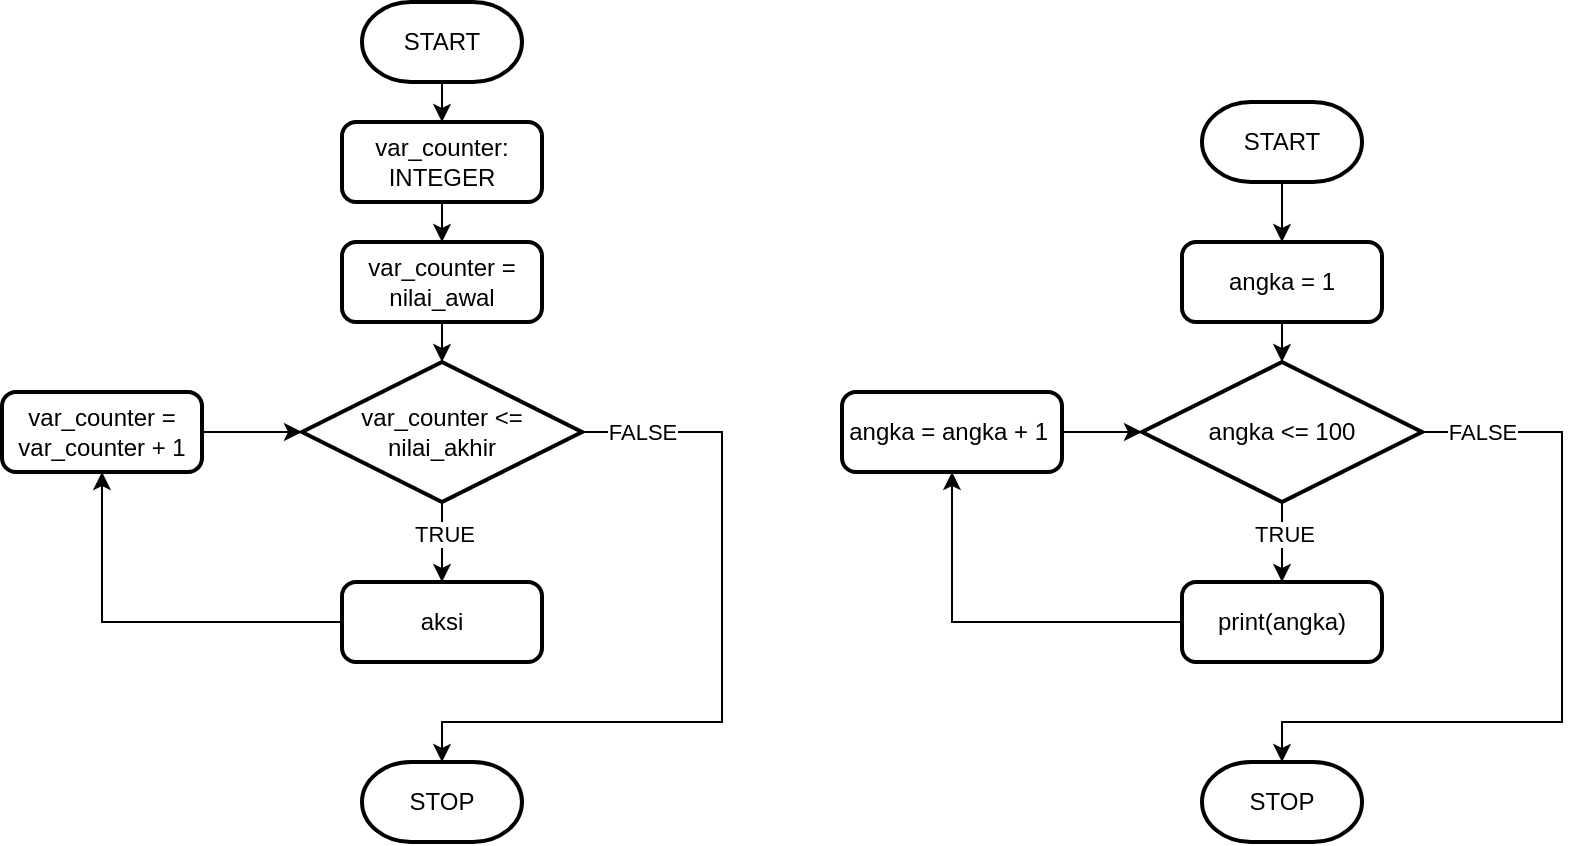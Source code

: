 <mxfile version="21.5.0" type="device">
  <diagram name="Page-1" id="3HdvslZvVY760rjLvyFB">
    <mxGraphModel dx="387" dy="487" grid="1" gridSize="10" guides="1" tooltips="1" connect="1" arrows="1" fold="1" page="1" pageScale="1" pageWidth="850" pageHeight="1100" math="0" shadow="0">
      <root>
        <mxCell id="0" />
        <mxCell id="1" parent="0" />
        <mxCell id="ESH_dU3Pyj4y2IAr0BKY-1" style="edgeStyle=orthogonalEdgeStyle;rounded=0;orthogonalLoop=1;jettySize=auto;html=1;exitX=0.5;exitY=1;exitDx=0;exitDy=0;exitPerimeter=0;entryX=0.5;entryY=0;entryDx=0;entryDy=0;" edge="1" parent="1" source="ESH_dU3Pyj4y2IAr0BKY-2" target="ESH_dU3Pyj4y2IAr0BKY-4">
          <mxGeometry relative="1" as="geometry" />
        </mxCell>
        <mxCell id="ESH_dU3Pyj4y2IAr0BKY-2" value="START" style="strokeWidth=2;html=1;shape=mxgraph.flowchart.terminator;whiteSpace=wrap;" vertex="1" parent="1">
          <mxGeometry x="240" y="140" width="80" height="40" as="geometry" />
        </mxCell>
        <mxCell id="ESH_dU3Pyj4y2IAr0BKY-3" style="edgeStyle=orthogonalEdgeStyle;rounded=0;orthogonalLoop=1;jettySize=auto;html=1;exitX=0.5;exitY=1;exitDx=0;exitDy=0;entryX=0.5;entryY=0;entryDx=0;entryDy=0;" edge="1" parent="1" source="ESH_dU3Pyj4y2IAr0BKY-4" target="ESH_dU3Pyj4y2IAr0BKY-6">
          <mxGeometry relative="1" as="geometry" />
        </mxCell>
        <mxCell id="ESH_dU3Pyj4y2IAr0BKY-4" value="var_counter: INTEGER" style="rounded=1;whiteSpace=wrap;html=1;absoluteArcSize=1;arcSize=14;strokeWidth=2;" vertex="1" parent="1">
          <mxGeometry x="230" y="200" width="100" height="40" as="geometry" />
        </mxCell>
        <mxCell id="ESH_dU3Pyj4y2IAr0BKY-5" style="edgeStyle=orthogonalEdgeStyle;rounded=0;orthogonalLoop=1;jettySize=auto;html=1;exitX=0.5;exitY=1;exitDx=0;exitDy=0;entryX=0.5;entryY=0;entryDx=0;entryDy=0;entryPerimeter=0;" edge="1" parent="1" source="ESH_dU3Pyj4y2IAr0BKY-6" target="ESH_dU3Pyj4y2IAr0BKY-10">
          <mxGeometry relative="1" as="geometry" />
        </mxCell>
        <mxCell id="ESH_dU3Pyj4y2IAr0BKY-6" value="var_counter = nilai_awal" style="rounded=1;whiteSpace=wrap;html=1;absoluteArcSize=1;arcSize=14;strokeWidth=2;" vertex="1" parent="1">
          <mxGeometry x="230" y="260" width="100" height="40" as="geometry" />
        </mxCell>
        <mxCell id="ESH_dU3Pyj4y2IAr0BKY-7" style="edgeStyle=orthogonalEdgeStyle;rounded=0;orthogonalLoop=1;jettySize=auto;html=1;exitX=0.5;exitY=1;exitDx=0;exitDy=0;exitPerimeter=0;entryX=0.5;entryY=0;entryDx=0;entryDy=0;" edge="1" parent="1" source="ESH_dU3Pyj4y2IAr0BKY-10" target="ESH_dU3Pyj4y2IAr0BKY-12">
          <mxGeometry relative="1" as="geometry" />
        </mxCell>
        <mxCell id="ESH_dU3Pyj4y2IAr0BKY-8" value="TRUE" style="edgeLabel;html=1;align=center;verticalAlign=middle;resizable=0;points=[];" vertex="1" connectable="0" parent="ESH_dU3Pyj4y2IAr0BKY-7">
          <mxGeometry x="-0.229" y="1" relative="1" as="geometry">
            <mxPoint as="offset" />
          </mxGeometry>
        </mxCell>
        <mxCell id="ESH_dU3Pyj4y2IAr0BKY-9" style="edgeStyle=orthogonalEdgeStyle;rounded=0;orthogonalLoop=1;jettySize=auto;html=1;exitX=1;exitY=0.5;exitDx=0;exitDy=0;exitPerimeter=0;entryX=0.5;entryY=0;entryDx=0;entryDy=0;entryPerimeter=0;" edge="1" parent="1" source="ESH_dU3Pyj4y2IAr0BKY-10" target="ESH_dU3Pyj4y2IAr0BKY-15">
          <mxGeometry relative="1" as="geometry">
            <mxPoint x="380" y="520" as="targetPoint" />
            <Array as="points">
              <mxPoint x="420" y="355" />
              <mxPoint x="420" y="500" />
              <mxPoint x="280" y="500" />
            </Array>
          </mxGeometry>
        </mxCell>
        <mxCell id="ESH_dU3Pyj4y2IAr0BKY-16" value="FALSE" style="edgeLabel;html=1;align=center;verticalAlign=middle;resizable=0;points=[];" vertex="1" connectable="0" parent="ESH_dU3Pyj4y2IAr0BKY-9">
          <mxGeometry x="-0.868" y="1" relative="1" as="geometry">
            <mxPoint x="5" y="1" as="offset" />
          </mxGeometry>
        </mxCell>
        <mxCell id="ESH_dU3Pyj4y2IAr0BKY-10" value="var_counter &amp;lt;= nilai_akhir" style="strokeWidth=2;html=1;shape=mxgraph.flowchart.decision;whiteSpace=wrap;" vertex="1" parent="1">
          <mxGeometry x="210" y="320" width="140" height="70" as="geometry" />
        </mxCell>
        <mxCell id="ESH_dU3Pyj4y2IAr0BKY-11" style="edgeStyle=orthogonalEdgeStyle;rounded=0;orthogonalLoop=1;jettySize=auto;html=1;exitX=0;exitY=0.5;exitDx=0;exitDy=0;entryX=0.5;entryY=1;entryDx=0;entryDy=0;" edge="1" parent="1" source="ESH_dU3Pyj4y2IAr0BKY-12" target="ESH_dU3Pyj4y2IAr0BKY-14">
          <mxGeometry relative="1" as="geometry" />
        </mxCell>
        <mxCell id="ESH_dU3Pyj4y2IAr0BKY-12" value="aksi" style="rounded=1;whiteSpace=wrap;html=1;absoluteArcSize=1;arcSize=14;strokeWidth=2;" vertex="1" parent="1">
          <mxGeometry x="230" y="430" width="100" height="40" as="geometry" />
        </mxCell>
        <mxCell id="ESH_dU3Pyj4y2IAr0BKY-13" style="edgeStyle=orthogonalEdgeStyle;rounded=0;orthogonalLoop=1;jettySize=auto;html=1;exitX=1;exitY=0.5;exitDx=0;exitDy=0;entryX=0;entryY=0.5;entryDx=0;entryDy=0;entryPerimeter=0;" edge="1" parent="1" source="ESH_dU3Pyj4y2IAr0BKY-14" target="ESH_dU3Pyj4y2IAr0BKY-10">
          <mxGeometry relative="1" as="geometry" />
        </mxCell>
        <mxCell id="ESH_dU3Pyj4y2IAr0BKY-14" value="var_counter = var_counter + 1" style="rounded=1;whiteSpace=wrap;html=1;absoluteArcSize=1;arcSize=14;strokeWidth=2;" vertex="1" parent="1">
          <mxGeometry x="60" y="335" width="100" height="40" as="geometry" />
        </mxCell>
        <mxCell id="ESH_dU3Pyj4y2IAr0BKY-15" value="STOP" style="strokeWidth=2;html=1;shape=mxgraph.flowchart.terminator;whiteSpace=wrap;" vertex="1" parent="1">
          <mxGeometry x="240" y="520" width="80" height="40" as="geometry" />
        </mxCell>
        <mxCell id="ESH_dU3Pyj4y2IAr0BKY-18" value="START" style="strokeWidth=2;html=1;shape=mxgraph.flowchart.terminator;whiteSpace=wrap;" vertex="1" parent="1">
          <mxGeometry x="660" y="190" width="80" height="40" as="geometry" />
        </mxCell>
        <mxCell id="ESH_dU3Pyj4y2IAr0BKY-19" style="edgeStyle=orthogonalEdgeStyle;rounded=0;orthogonalLoop=1;jettySize=auto;html=1;exitX=0.5;exitY=1;exitDx=0;exitDy=0;entryX=0.5;entryY=0;entryDx=0;entryDy=0;exitPerimeter=0;" edge="1" source="ESH_dU3Pyj4y2IAr0BKY-18" target="ESH_dU3Pyj4y2IAr0BKY-22" parent="1">
          <mxGeometry relative="1" as="geometry">
            <mxPoint x="700" y="240" as="sourcePoint" />
          </mxGeometry>
        </mxCell>
        <mxCell id="ESH_dU3Pyj4y2IAr0BKY-21" style="edgeStyle=orthogonalEdgeStyle;rounded=0;orthogonalLoop=1;jettySize=auto;html=1;exitX=0.5;exitY=1;exitDx=0;exitDy=0;entryX=0.5;entryY=0;entryDx=0;entryDy=0;entryPerimeter=0;" edge="1" source="ESH_dU3Pyj4y2IAr0BKY-22" target="ESH_dU3Pyj4y2IAr0BKY-27" parent="1">
          <mxGeometry relative="1" as="geometry" />
        </mxCell>
        <mxCell id="ESH_dU3Pyj4y2IAr0BKY-22" value="angka = 1" style="rounded=1;whiteSpace=wrap;html=1;absoluteArcSize=1;arcSize=14;strokeWidth=2;" vertex="1" parent="1">
          <mxGeometry x="650" y="260" width="100" height="40" as="geometry" />
        </mxCell>
        <mxCell id="ESH_dU3Pyj4y2IAr0BKY-23" style="edgeStyle=orthogonalEdgeStyle;rounded=0;orthogonalLoop=1;jettySize=auto;html=1;exitX=0.5;exitY=1;exitDx=0;exitDy=0;exitPerimeter=0;entryX=0.5;entryY=0;entryDx=0;entryDy=0;" edge="1" source="ESH_dU3Pyj4y2IAr0BKY-27" target="ESH_dU3Pyj4y2IAr0BKY-29" parent="1">
          <mxGeometry relative="1" as="geometry" />
        </mxCell>
        <mxCell id="ESH_dU3Pyj4y2IAr0BKY-24" value="TRUE" style="edgeLabel;html=1;align=center;verticalAlign=middle;resizable=0;points=[];" vertex="1" connectable="0" parent="ESH_dU3Pyj4y2IAr0BKY-23">
          <mxGeometry x="-0.229" y="1" relative="1" as="geometry">
            <mxPoint as="offset" />
          </mxGeometry>
        </mxCell>
        <mxCell id="ESH_dU3Pyj4y2IAr0BKY-25" style="edgeStyle=orthogonalEdgeStyle;rounded=0;orthogonalLoop=1;jettySize=auto;html=1;exitX=1;exitY=0.5;exitDx=0;exitDy=0;exitPerimeter=0;entryX=0.5;entryY=0;entryDx=0;entryDy=0;entryPerimeter=0;" edge="1" source="ESH_dU3Pyj4y2IAr0BKY-27" target="ESH_dU3Pyj4y2IAr0BKY-32" parent="1">
          <mxGeometry relative="1" as="geometry">
            <mxPoint x="800" y="520" as="targetPoint" />
            <Array as="points">
              <mxPoint x="840" y="355" />
              <mxPoint x="840" y="500" />
              <mxPoint x="700" y="500" />
            </Array>
          </mxGeometry>
        </mxCell>
        <mxCell id="ESH_dU3Pyj4y2IAr0BKY-26" value="FALSE" style="edgeLabel;html=1;align=center;verticalAlign=middle;resizable=0;points=[];" vertex="1" connectable="0" parent="ESH_dU3Pyj4y2IAr0BKY-25">
          <mxGeometry x="-0.868" y="1" relative="1" as="geometry">
            <mxPoint x="5" y="1" as="offset" />
          </mxGeometry>
        </mxCell>
        <mxCell id="ESH_dU3Pyj4y2IAr0BKY-27" value="angka &amp;lt;= 100" style="strokeWidth=2;html=1;shape=mxgraph.flowchart.decision;whiteSpace=wrap;" vertex="1" parent="1">
          <mxGeometry x="630" y="320" width="140" height="70" as="geometry" />
        </mxCell>
        <mxCell id="ESH_dU3Pyj4y2IAr0BKY-28" style="edgeStyle=orthogonalEdgeStyle;rounded=0;orthogonalLoop=1;jettySize=auto;html=1;exitX=0;exitY=0.5;exitDx=0;exitDy=0;entryX=0.5;entryY=1;entryDx=0;entryDy=0;" edge="1" source="ESH_dU3Pyj4y2IAr0BKY-29" target="ESH_dU3Pyj4y2IAr0BKY-31" parent="1">
          <mxGeometry relative="1" as="geometry" />
        </mxCell>
        <mxCell id="ESH_dU3Pyj4y2IAr0BKY-29" value="print(angka)" style="rounded=1;whiteSpace=wrap;html=1;absoluteArcSize=1;arcSize=14;strokeWidth=2;" vertex="1" parent="1">
          <mxGeometry x="650" y="430" width="100" height="40" as="geometry" />
        </mxCell>
        <mxCell id="ESH_dU3Pyj4y2IAr0BKY-30" style="edgeStyle=orthogonalEdgeStyle;rounded=0;orthogonalLoop=1;jettySize=auto;html=1;exitX=1;exitY=0.5;exitDx=0;exitDy=0;entryX=0;entryY=0.5;entryDx=0;entryDy=0;entryPerimeter=0;" edge="1" source="ESH_dU3Pyj4y2IAr0BKY-31" target="ESH_dU3Pyj4y2IAr0BKY-27" parent="1">
          <mxGeometry relative="1" as="geometry" />
        </mxCell>
        <mxCell id="ESH_dU3Pyj4y2IAr0BKY-31" value="angka = angka + 1&amp;nbsp;" style="rounded=1;whiteSpace=wrap;html=1;absoluteArcSize=1;arcSize=14;strokeWidth=2;" vertex="1" parent="1">
          <mxGeometry x="480" y="335" width="110" height="40" as="geometry" />
        </mxCell>
        <mxCell id="ESH_dU3Pyj4y2IAr0BKY-32" value="STOP" style="strokeWidth=2;html=1;shape=mxgraph.flowchart.terminator;whiteSpace=wrap;" vertex="1" parent="1">
          <mxGeometry x="660" y="520" width="80" height="40" as="geometry" />
        </mxCell>
      </root>
    </mxGraphModel>
  </diagram>
</mxfile>
